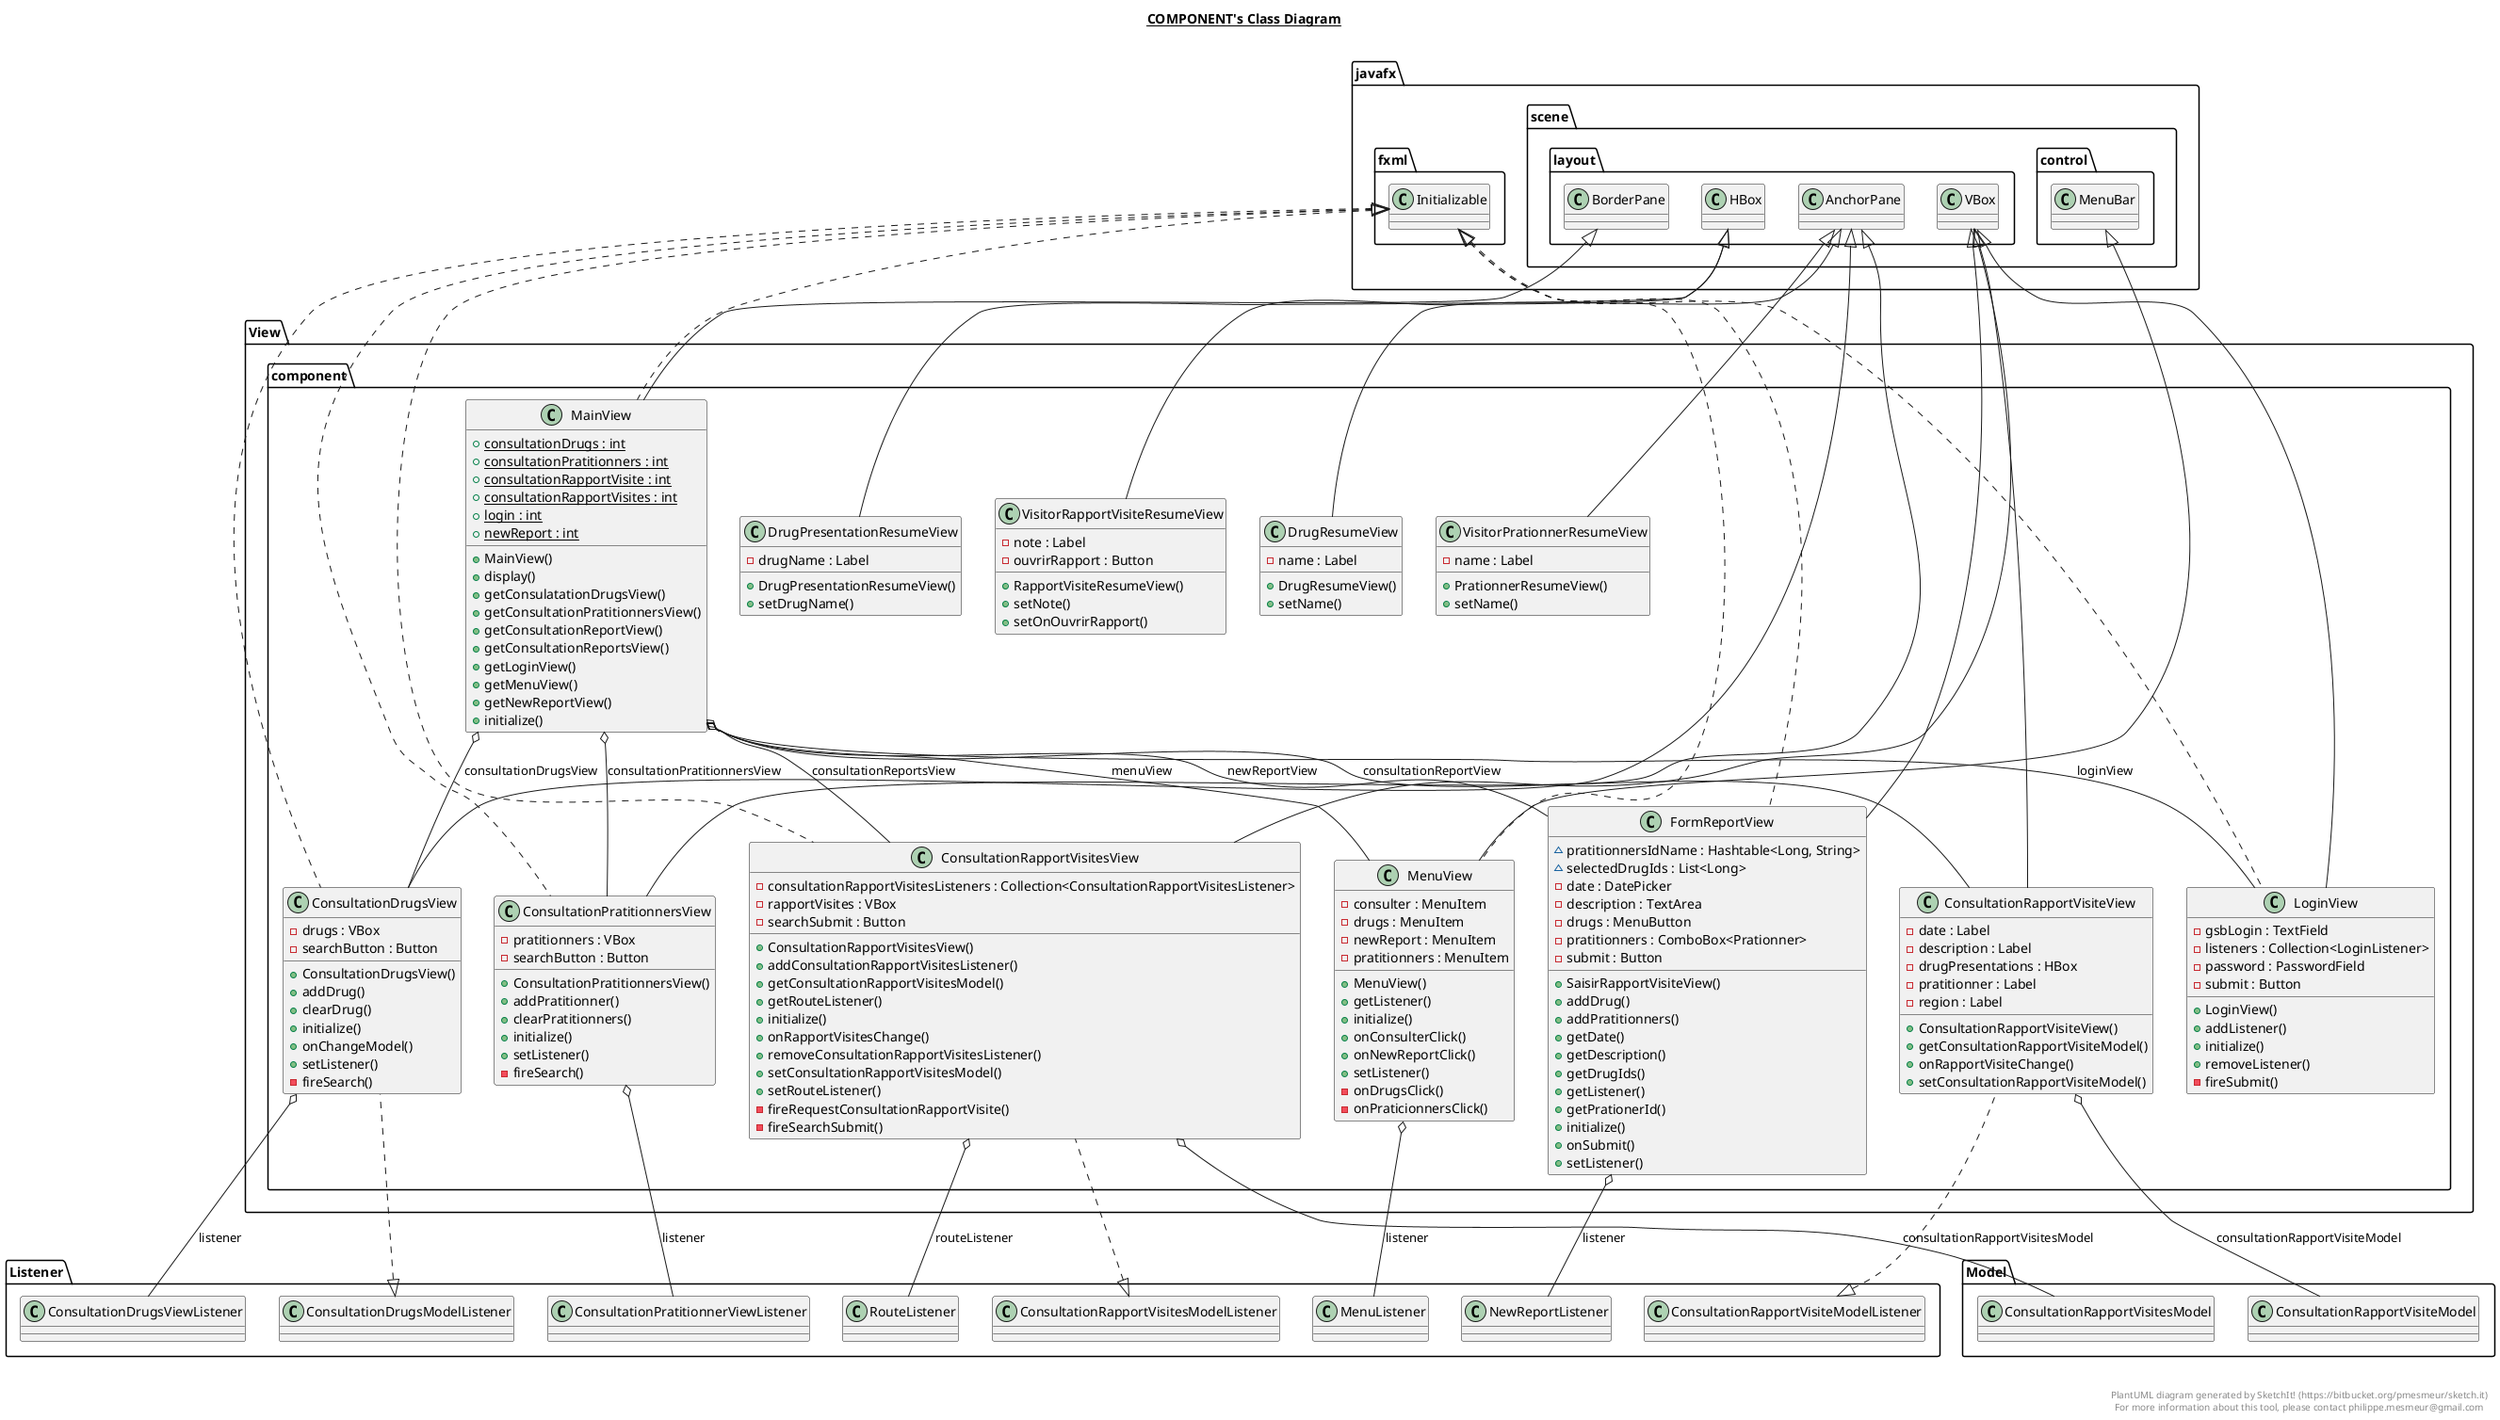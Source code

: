 @startuml

title __COMPONENT's Class Diagram__\n

  
    namespace View.component {
      class View.component.ConsultationDrugsView {
          - drugs : VBox
          - searchButton : Button
          + ConsultationDrugsView()
          + addDrug()
          + clearDrug()
          + initialize()
          + onChangeModel()
          + setListener()
          - fireSearch()
      }
    }

  
    namespace View.component {
      class View.component.ConsultationPratitionnersView {
          - pratitionners : VBox
          - searchButton : Button
          + ConsultationPratitionnersView()
          + addPratitionner()
          + clearPratitionners()
          + initialize()
          + setListener()
          - fireSearch()
      }
    }
  

  
    namespace View.component {
      class View.component.ConsultationRapportVisiteView {
          - date : Label
          - description : Label
          - drugPresentations : HBox
          - pratitionner : Label
          - region : Label
          + ConsultationRapportVisiteView()
          + getConsultationRapportVisiteModel()
          + onRapportVisiteChange()
          + setConsultationRapportVisiteModel()
      }
    }
  

  
    namespace View.component {
      class View.component.ConsultationRapportVisitesView {
          - consultationRapportVisitesListeners : Collection<ConsultationRapportVisitesListener>
          - rapportVisites : VBox
          - searchSubmit : Button
          + ConsultationRapportVisitesView()
          + addConsultationRapportVisitesListener()
          + getConsultationRapportVisitesModel()
          + getRouteListener()
          + initialize()
          + onRapportVisitesChange()
          + removeConsultationRapportVisitesListener()
          + setConsultationRapportVisitesModel()
          + setRouteListener()
          - fireRequestConsultationRapportVisite()
          - fireSearchSubmit()
      }
    }

  

  
    namespace View.component {
      class View.component.DrugPresentationResumeView {
          - drugName : Label
          + DrugPresentationResumeView()
          + setDrugName()
      }
    }

  

  
    namespace View.component {
      class View.component.DrugResumeView {
          - name : Label
          + DrugResumeView()
          + setName()
      }
    }

  

  
    namespace View.component {
      class View.component.LoginView {
          - gsbLogin : TextField
          - listeners : Collection<LoginListener>
          - password : PasswordField
          - submit : Button
          + LoginView()
          + addListener()
          + initialize()
          + removeListener()
          - fireSubmit()
      }
    }

  

  
    namespace View.component {
      class View.component.MainView {
          {static} + consultationDrugs : int
          {static} + consultationPratitionners : int
          {static} + consultationRapportVisite : int
          {static} + consultationRapportVisites : int
          {static} + login : int
          {static} + newReport : int
          + MainView()
          + display()
          + getConsulatationDrugsView()
          + getConsultationPratitionnersView()
          + getConsultationReportView()
          + getConsultationReportsView()
          + getLoginView()
          + getMenuView()
          + getNewReportView()
          + initialize()
      }
    }

  

  
    namespace View.component {
      class View.component.MenuView {
          - consulter : MenuItem
          - drugs : MenuItem
          - newReport : MenuItem
          - pratitionners : MenuItem
          + MenuView()
          + getListener()
          + initialize()
          + onConsulterClick()
          + onNewReportClick()
          + setListener()
          - onDrugsClick()
          - onPraticionnersClick()
      }
    }

  

  
    namespace View.component {
      class View.component.VisitorPrationnerResumeView {
          - name : Label
          + PrationnerResumeView()
          + setName()
      }
    }

  

  
    namespace View.component {
      class View.component.VisitorRapportVisiteResumeView {
          - note : Label
          - ouvrirRapport : Button
          + RapportVisiteResumeView()
          + setNote()
          + setOnOuvrirRapport()
      }
    }

  

  
    namespace View.component {
      class View.component.FormReportView {
          ~ pratitionnersIdName : Hashtable<Long, String>
          ~ selectedDrugIds : List<Long>
          - date : DatePicker
          - description : TextArea
          - drugs : MenuButton
          - pratitionners : ComboBox<Prationner>
          - submit : Button
          + SaisirRapportVisiteView()
          + addDrug()
          + addPratitionners()
          + getDate()
          + getDescription()
          + getDrugIds()
          + getListener()
          + getPrationerId()
          + initialize()
          + onSubmit()
          + setListener()
      }
    }

  

  View.component.ConsultationDrugsView .up.|> Listener.ConsultationDrugsModelListener
  View.component.ConsultationDrugsView .up.|> javafx.fxml.Initializable
  View.component.ConsultationDrugsView -up-|> javafx.scene.layout.AnchorPane
  View.component.ConsultationDrugsView o-- Listener.ConsultationDrugsViewListener : listener
  View.component.ConsultationPratitionnersView .up.|> javafx.fxml.Initializable
  View.component.ConsultationPratitionnersView -up-|> javafx.scene.layout.AnchorPane
  View.component.ConsultationPratitionnersView o-- Listener.ConsultationPratitionnerViewListener : listener
  View.component.ConsultationRapportVisiteView .up.|> Listener.ConsultationRapportVisiteModelListener
  View.component.ConsultationRapportVisiteView -up-|> javafx.scene.layout.VBox
  View.component.ConsultationRapportVisiteView o-- Model.ConsultationRapportVisiteModel : consultationRapportVisiteModel
  View.component.ConsultationRapportVisitesView .up.|> Listener.ConsultationRapportVisitesModelListener
  View.component.ConsultationRapportVisitesView .up.|> javafx.fxml.Initializable
  View.component.ConsultationRapportVisitesView -up-|> javafx.scene.layout.VBox
  View.component.ConsultationRapportVisitesView o-- Model.ConsultationRapportVisitesModel : consultationRapportVisitesModel
  View.component.ConsultationRapportVisitesView o-- Listener.RouteListener : routeListener
  View.component.DrugPresentationResumeView -up-|> javafx.scene.layout.HBox
  View.component.DrugResumeView -up-|> javafx.scene.layout.AnchorPane
  View.component.LoginView .up.|> javafx.fxml.Initializable
  View.component.LoginView -up-|> javafx.scene.layout.VBox
  View.component.MainView .up.|> javafx.fxml.Initializable
  View.component.MainView -up-|> javafx.scene.layout.BorderPane
  View.component.MainView o-- View.component.ConsultationDrugsView : consultationDrugsView
  View.component.MainView o-- View.component.ConsultationPratitionnersView : consultationPratitionnersView
  View.component.MainView o-- View.component.ConsultationRapportVisiteView : consultationReportView
  View.component.MainView o-- View.component.ConsultationRapportVisitesView : consultationReportsView
  View.component.MainView o-- View.component.LoginView : loginView
  View.component.MainView o-- View.component.MenuView : menuView
  View.component.MainView o-- View.component.FormReportView : newReportView
  View.component.MenuView .up.|> javafx.fxml.Initializable
  View.component.MenuView -up-|> javafx.scene.control.MenuBar
  View.component.MenuView o-- Listener.MenuListener : listener
  View.component.VisitorPrationnerResumeView -up-|> javafx.scene.layout.AnchorPane
  View.component.VisitorRapportVisiteResumeView -up-|> javafx.scene.layout.HBox
  View.component.FormReportView .up.|> javafx.fxml.Initializable
  View.component.FormReportView -up-|> javafx.scene.layout.VBox
  View.component.FormReportView o-- Listener.NewReportListener : listener


right footer


PlantUML diagram generated by SketchIt! (https://bitbucket.org/pmesmeur/sketch.it)
For more information about this tool, please contact philippe.mesmeur@gmail.com
endfooter

@enduml
